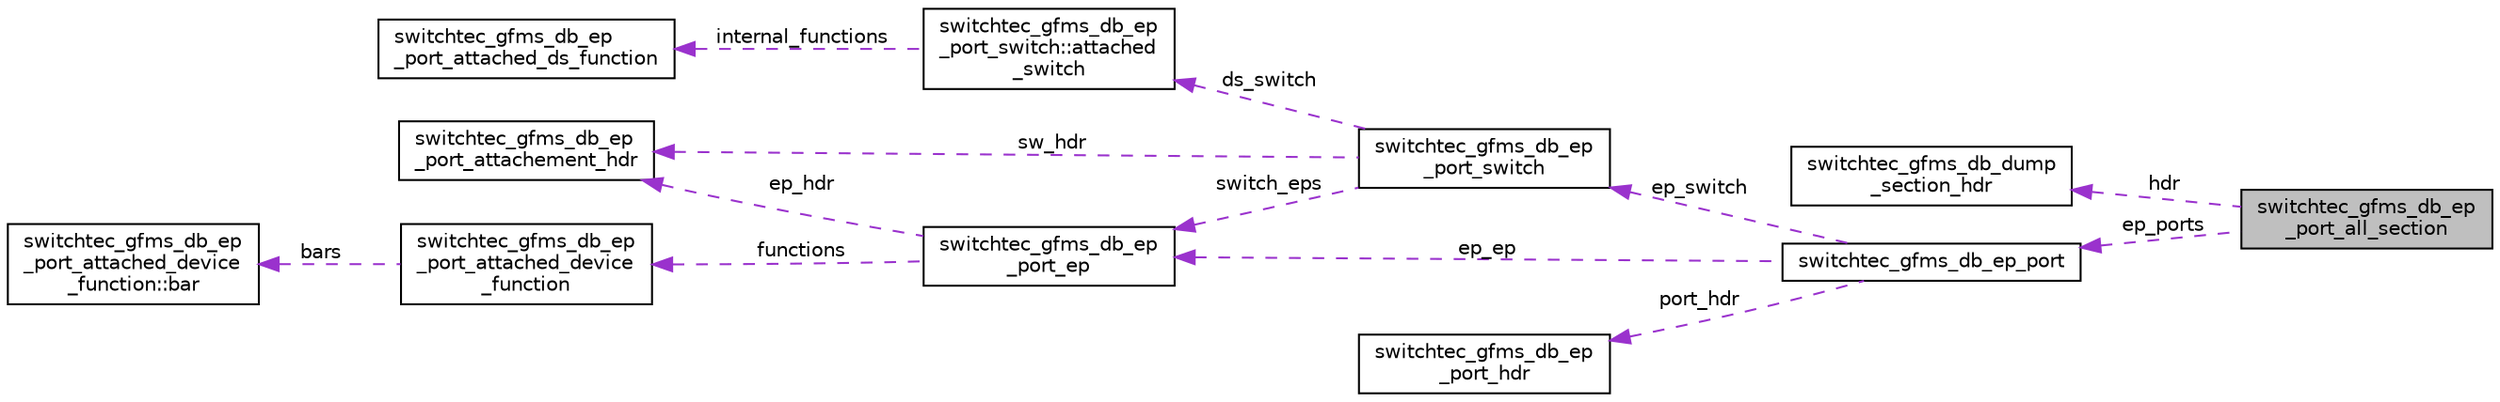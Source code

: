 digraph "switchtec_gfms_db_ep_port_all_section"
{
 // LATEX_PDF_SIZE
  edge [fontname="Helvetica",fontsize="10",labelfontname="Helvetica",labelfontsize="10"];
  node [fontname="Helvetica",fontsize="10",shape=record];
  rankdir="LR";
  Node1 [label="switchtec_gfms_db_ep\l_port_all_section",height=0.2,width=0.4,color="black", fillcolor="grey75", style="filled", fontcolor="black",tooltip=" "];
  Node2 -> Node1 [dir="back",color="darkorchid3",fontsize="10",style="dashed",label=" hdr" ,fontname="Helvetica"];
  Node2 [label="switchtec_gfms_db_dump\l_section_hdr",height=0.2,width=0.4,color="black", fillcolor="white", style="filled",URL="$structswitchtec__gfms__db__dump__section__hdr.html",tooltip=" "];
  Node3 -> Node1 [dir="back",color="darkorchid3",fontsize="10",style="dashed",label=" ep_ports" ,fontname="Helvetica"];
  Node3 [label="switchtec_gfms_db_ep_port",height=0.2,width=0.4,color="black", fillcolor="white", style="filled",URL="$structswitchtec__gfms__db__ep__port.html",tooltip=" "];
  Node4 -> Node3 [dir="back",color="darkorchid3",fontsize="10",style="dashed",label=" ep_switch" ,fontname="Helvetica"];
  Node4 [label="switchtec_gfms_db_ep\l_port_switch",height=0.2,width=0.4,color="black", fillcolor="white", style="filled",URL="$structswitchtec__gfms__db__ep__port__switch.html",tooltip=" "];
  Node5 -> Node4 [dir="back",color="darkorchid3",fontsize="10",style="dashed",label=" ds_switch" ,fontname="Helvetica"];
  Node5 [label="switchtec_gfms_db_ep\l_port_switch::attached\l_switch",height=0.2,width=0.4,color="black", fillcolor="white", style="filled",URL="$structswitchtec__gfms__db__ep__port__switch_1_1attached__switch.html",tooltip=" "];
  Node6 -> Node5 [dir="back",color="darkorchid3",fontsize="10",style="dashed",label=" internal_functions" ,fontname="Helvetica"];
  Node6 [label="switchtec_gfms_db_ep\l_port_attached_ds_function",height=0.2,width=0.4,color="black", fillcolor="white", style="filled",URL="$structswitchtec__gfms__db__ep__port__attached__ds__function.html",tooltip=" "];
  Node7 -> Node4 [dir="back",color="darkorchid3",fontsize="10",style="dashed",label=" sw_hdr" ,fontname="Helvetica"];
  Node7 [label="switchtec_gfms_db_ep\l_port_attachement_hdr",height=0.2,width=0.4,color="black", fillcolor="white", style="filled",URL="$structswitchtec__gfms__db__ep__port__attachement__hdr.html",tooltip=" "];
  Node8 -> Node4 [dir="back",color="darkorchid3",fontsize="10",style="dashed",label=" switch_eps" ,fontname="Helvetica"];
  Node8 [label="switchtec_gfms_db_ep\l_port_ep",height=0.2,width=0.4,color="black", fillcolor="white", style="filled",URL="$structswitchtec__gfms__db__ep__port__ep.html",tooltip=" "];
  Node7 -> Node8 [dir="back",color="darkorchid3",fontsize="10",style="dashed",label=" ep_hdr" ,fontname="Helvetica"];
  Node9 -> Node8 [dir="back",color="darkorchid3",fontsize="10",style="dashed",label=" functions" ,fontname="Helvetica"];
  Node9 [label="switchtec_gfms_db_ep\l_port_attached_device\l_function",height=0.2,width=0.4,color="black", fillcolor="white", style="filled",URL="$structswitchtec__gfms__db__ep__port__attached__device__function.html",tooltip=" "];
  Node10 -> Node9 [dir="back",color="darkorchid3",fontsize="10",style="dashed",label=" bars" ,fontname="Helvetica"];
  Node10 [label="switchtec_gfms_db_ep\l_port_attached_device\l_function::bar",height=0.2,width=0.4,color="black", fillcolor="white", style="filled",URL="$structswitchtec__gfms__db__ep__port__attached__device__function_1_1bar.html",tooltip=" "];
  Node11 -> Node3 [dir="back",color="darkorchid3",fontsize="10",style="dashed",label=" port_hdr" ,fontname="Helvetica"];
  Node11 [label="switchtec_gfms_db_ep\l_port_hdr",height=0.2,width=0.4,color="black", fillcolor="white", style="filled",URL="$structswitchtec__gfms__db__ep__port__hdr.html",tooltip=" "];
  Node8 -> Node3 [dir="back",color="darkorchid3",fontsize="10",style="dashed",label=" ep_ep" ,fontname="Helvetica"];
}
